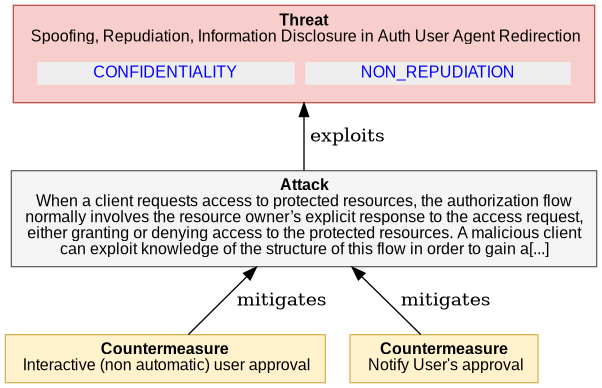  

@startuml
digraph G {
rankdir="BT";
  node [shape=plaintext, fontname="Arial" fontsize="12"];
    "4_4_1_10_RESOURCE_OWNER_SPOOFING1" [ fillcolor="#F8CECC", style=filled, shape=polygon, color="#B85450"
    label= 
    <<table border="0" cellborder="0" cellspacing="0">
     <tr><td align="center"><b>Threat</b><br/> 

Spoofing, Repudiation, Information Disclosure in Auth User Agent Redirection
</td></tr>
     <tr><td><table border="0" cellborder="0" cellspacing="8"><tr>
                ret += secObj.linkedImpactMDText()
     <td align="center" href="#OAuth2.CONFIDENTIALITY" bgcolor="#EEEEEE"><font color="blue">CONFIDENTIALITY</font></td>
                ret += secObj.linkedImpactMDText()
     <td align="center" href="#OAuth2.NON_REPUDIATION" bgcolor="#EEEEEE"><font color="blue">NON_REPUDIATION</font></td>
     </tr></table></td></tr>   
   </table>>
   ];
    
"4_4_1_10_RESOURCE_OWNER_SPOOFING1_attack" [ fillcolor="#f5f5f5", style=filled, shape=polygon, color="#666666", label =     
    <<table border="0" cellborder="0" cellspacing="0">
     <tr><td align="center"><b>Attack</b><br/>

When a client requests access to protected resources, the authorization flow<br/>normally involves the resource owner’s explicit response to the access request,<br/>either granting or denying access to the protected resources. A malicious client<br/>can exploit knowledge of the structure of this flow in order to gain a[...]
</td></tr>
   </table>>
    ]

"4_4_1_10_RESOURCE_OWNER_SPOOFING1_attack" -> "4_4_1_10_RESOURCE_OWNER_SPOOFING1"  [label = " exploits"]

    "4_4_1_10_RESOURCE_OWNER_SPOOFING1_countermeasure0" [ 
       fillcolor="#FFF2CC", style=filled, shape=polygon, color="#D6B656", label =     
    <<table border="0" cellborder="0" cellspacing="0">
     <tr><td align="left"><b>Countermeasure</b><br/> 

Interactive (non automatic) user approval
</td></tr>
   </table>>
   ]

     "4_4_1_10_RESOURCE_OWNER_SPOOFING1_countermeasure0" -> "4_4_1_10_RESOURCE_OWNER_SPOOFING1_attack" [label = " mitigates"]

    "4_4_1_10_RESOURCE_OWNER_SPOOFING1_countermeasure1" [ 
       fillcolor="#FFF2CC", style=filled, shape=polygon, color="#D6B656", label =     
    <<table border="0" cellborder="0" cellspacing="0">
     <tr><td align="left"><b>Countermeasure</b><br/> 

Notify User&#x27;s approval
</td></tr>
   </table>>
   ]

     "4_4_1_10_RESOURCE_OWNER_SPOOFING1_countermeasure1" -> "4_4_1_10_RESOURCE_OWNER_SPOOFING1_attack" [label = " mitigates"]

}
@enduml

